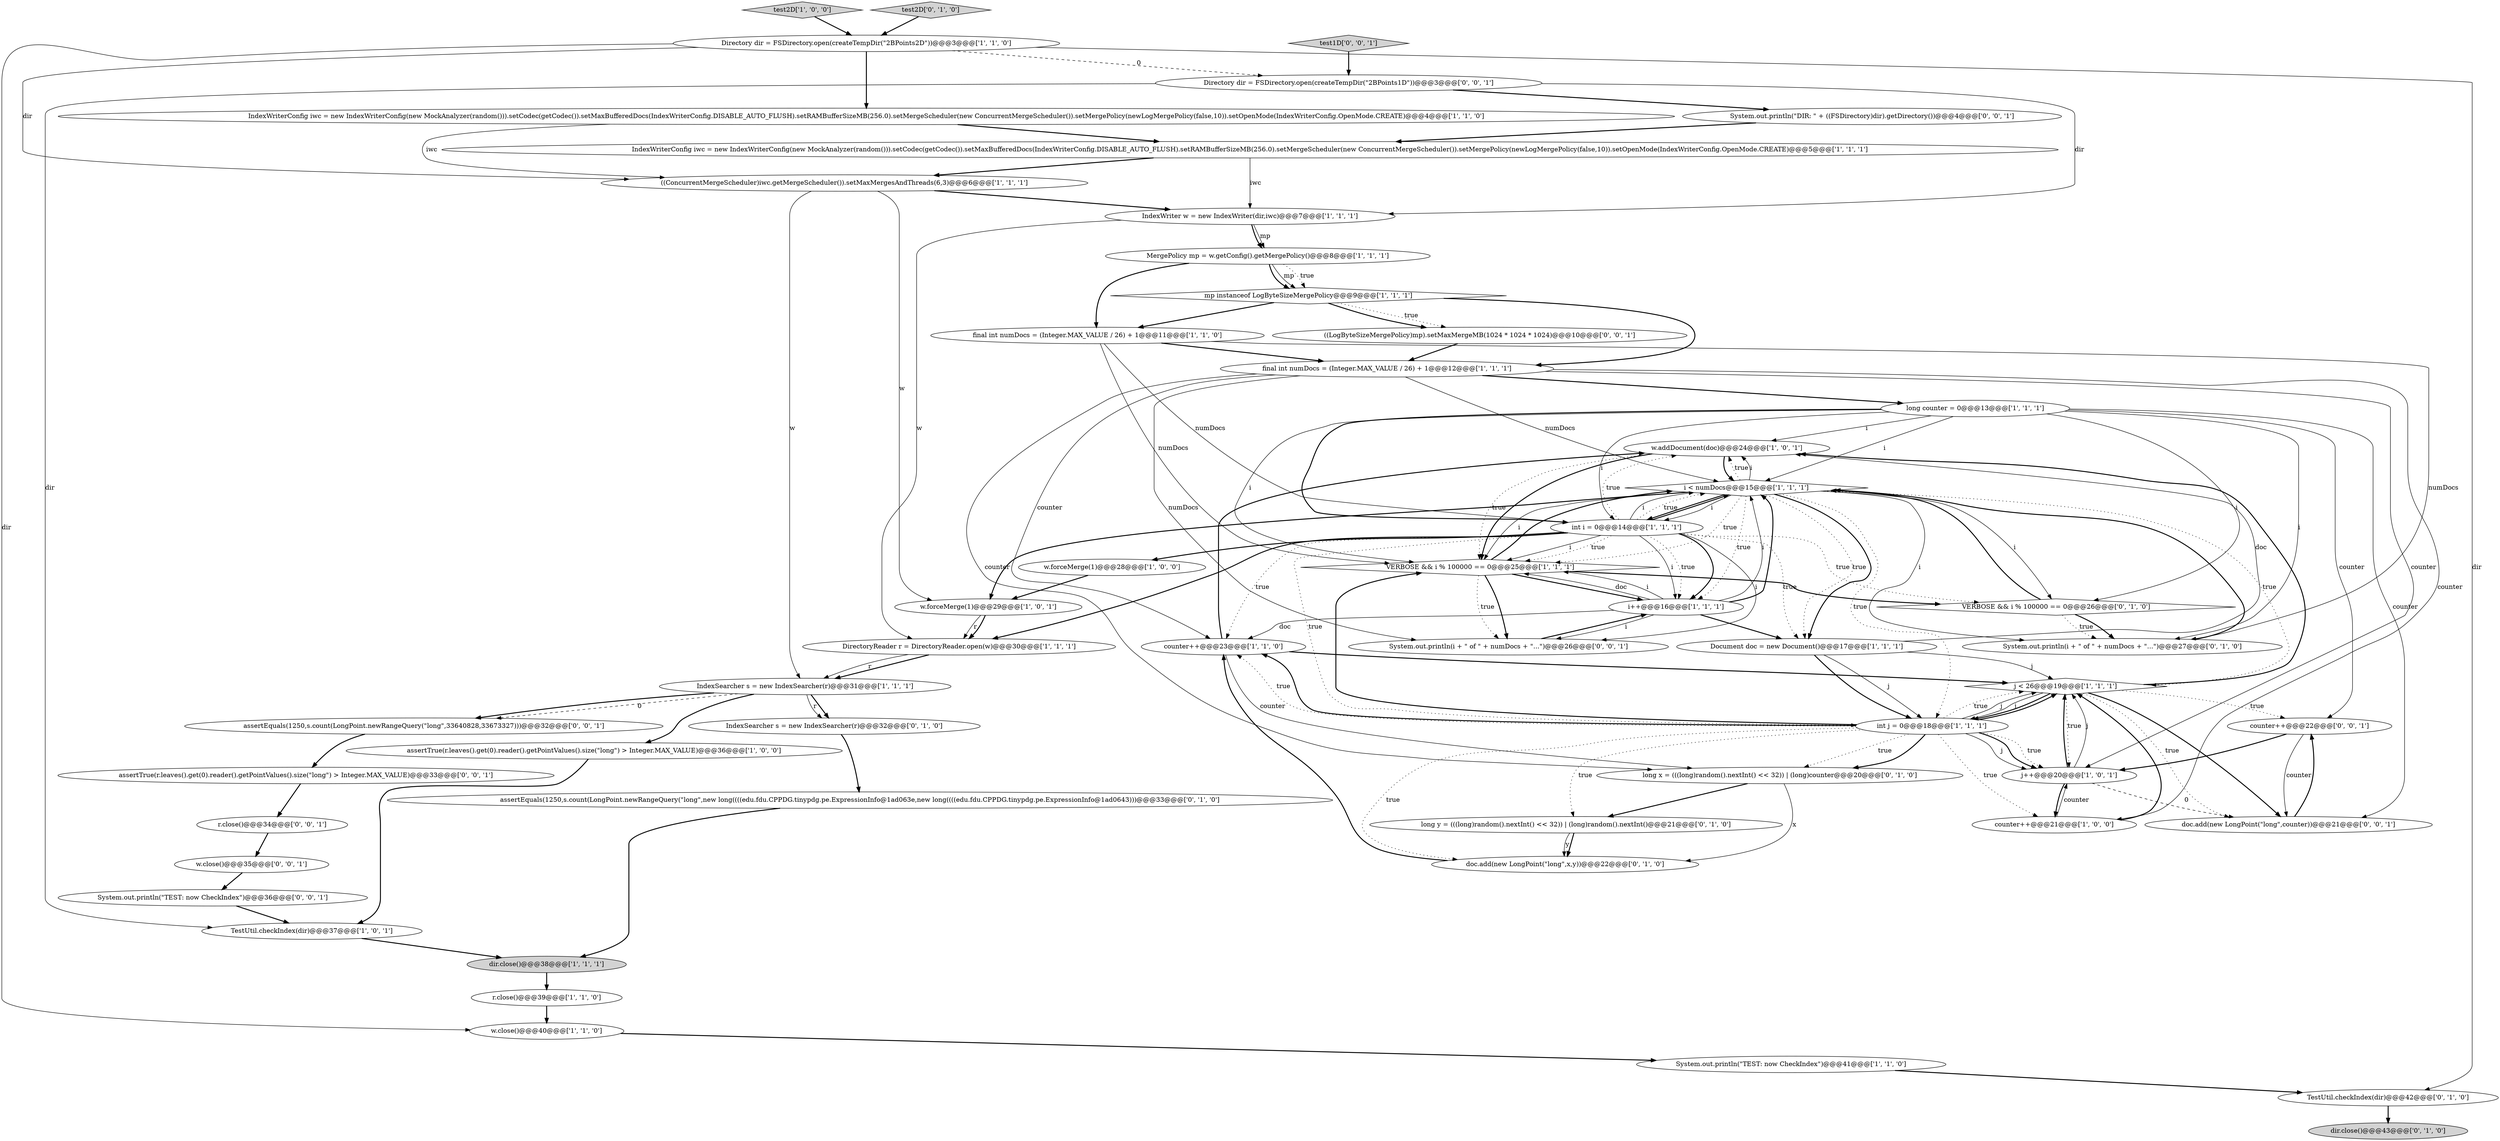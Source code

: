 digraph {
19 [style = filled, label = "w.addDocument(doc)@@@24@@@['1', '0', '1']", fillcolor = white, shape = ellipse image = "AAA0AAABBB1BBB"];
7 [style = filled, label = "r.close()@@@39@@@['1', '1', '0']", fillcolor = white, shape = ellipse image = "AAA0AAABBB1BBB"];
27 [style = filled, label = "j++@@@20@@@['1', '0', '1']", fillcolor = white, shape = ellipse image = "AAA0AAABBB1BBB"];
22 [style = filled, label = "w.close()@@@40@@@['1', '1', '0']", fillcolor = white, shape = ellipse image = "AAA0AAABBB1BBB"];
39 [style = filled, label = "System.out.println(i + \" of \" + numDocs + \"...\")@@@27@@@['0', '1', '0']", fillcolor = white, shape = ellipse image = "AAA0AAABBB2BBB"];
6 [style = filled, label = "IndexSearcher s = new IndexSearcher(r)@@@31@@@['1', '1', '1']", fillcolor = white, shape = ellipse image = "AAA0AAABBB1BBB"];
18 [style = filled, label = "test2D['1', '0', '0']", fillcolor = lightgray, shape = diamond image = "AAA0AAABBB1BBB"];
13 [style = filled, label = "counter++@@@23@@@['1', '1', '0']", fillcolor = white, shape = ellipse image = "AAA0AAABBB1BBB"];
33 [style = filled, label = "long y = (((long)random().nextInt() << 32)) | (long)random().nextInt()@@@21@@@['0', '1', '0']", fillcolor = white, shape = ellipse image = "AAA1AAABBB2BBB"];
34 [style = filled, label = "test2D['0', '1', '0']", fillcolor = lightgray, shape = diamond image = "AAA0AAABBB2BBB"];
48 [style = filled, label = "assertEquals(1250,s.count(LongPoint.newRangeQuery(\"long\",33640828,33673327)))@@@32@@@['0', '0', '1']", fillcolor = white, shape = ellipse image = "AAA0AAABBB3BBB"];
42 [style = filled, label = "w.close()@@@35@@@['0', '0', '1']", fillcolor = white, shape = ellipse image = "AAA0AAABBB3BBB"];
21 [style = filled, label = "i++@@@16@@@['1', '1', '1']", fillcolor = white, shape = ellipse image = "AAA0AAABBB1BBB"];
5 [style = filled, label = "TestUtil.checkIndex(dir)@@@37@@@['1', '0', '1']", fillcolor = white, shape = ellipse image = "AAA0AAABBB1BBB"];
28 [style = filled, label = "((ConcurrentMergeScheduler)iwc.getMergeScheduler()).setMaxMergesAndThreads(6,3)@@@6@@@['1', '1', '1']", fillcolor = white, shape = ellipse image = "AAA0AAABBB1BBB"];
20 [style = filled, label = "int j = 0@@@18@@@['1', '1', '1']", fillcolor = white, shape = ellipse image = "AAA0AAABBB1BBB"];
1 [style = filled, label = "assertTrue(r.leaves().get(0).reader().getPointValues().size(\"long\") > Integer.MAX_VALUE)@@@36@@@['1', '0', '0']", fillcolor = white, shape = ellipse image = "AAA0AAABBB1BBB"];
30 [style = filled, label = "w.forceMerge(1)@@@29@@@['1', '0', '1']", fillcolor = white, shape = ellipse image = "AAA0AAABBB1BBB"];
38 [style = filled, label = "IndexSearcher s = new IndexSearcher(r)@@@32@@@['0', '1', '0']", fillcolor = white, shape = ellipse image = "AAA0AAABBB2BBB"];
40 [style = filled, label = "dir.close()@@@43@@@['0', '1', '0']", fillcolor = lightgray, shape = ellipse image = "AAA0AAABBB2BBB"];
26 [style = filled, label = "long counter = 0@@@13@@@['1', '1', '1']", fillcolor = white, shape = ellipse image = "AAA0AAABBB1BBB"];
49 [style = filled, label = "test1D['0', '0', '1']", fillcolor = lightgray, shape = diamond image = "AAA0AAABBB3BBB"];
53 [style = filled, label = "System.out.println(\"TEST: now CheckIndex\")@@@36@@@['0', '0', '1']", fillcolor = white, shape = ellipse image = "AAA0AAABBB3BBB"];
29 [style = filled, label = "MergePolicy mp = w.getConfig().getMergePolicy()@@@8@@@['1', '1', '1']", fillcolor = white, shape = ellipse image = "AAA0AAABBB1BBB"];
3 [style = filled, label = "i < numDocs@@@15@@@['1', '1', '1']", fillcolor = white, shape = diamond image = "AAA0AAABBB1BBB"];
0 [style = filled, label = "IndexWriter w = new IndexWriter(dir,iwc)@@@7@@@['1', '1', '1']", fillcolor = white, shape = ellipse image = "AAA0AAABBB1BBB"];
43 [style = filled, label = "System.out.println(\"DIR: \" + ((FSDirectory)dir).getDirectory())@@@4@@@['0', '0', '1']", fillcolor = white, shape = ellipse image = "AAA0AAABBB3BBB"];
47 [style = filled, label = "r.close()@@@34@@@['0', '0', '1']", fillcolor = white, shape = ellipse image = "AAA0AAABBB3BBB"];
24 [style = filled, label = "int i = 0@@@14@@@['1', '1', '1']", fillcolor = white, shape = ellipse image = "AAA0AAABBB1BBB"];
10 [style = filled, label = "final int numDocs = (Integer.MAX_VALUE / 26) + 1@@@12@@@['1', '1', '1']", fillcolor = white, shape = ellipse image = "AAA0AAABBB1BBB"];
9 [style = filled, label = "j < 26@@@19@@@['1', '1', '1']", fillcolor = white, shape = diamond image = "AAA0AAABBB1BBB"];
14 [style = filled, label = "dir.close()@@@38@@@['1', '1', '1']", fillcolor = lightgray, shape = ellipse image = "AAA0AAABBB1BBB"];
4 [style = filled, label = "Directory dir = FSDirectory.open(createTempDir(\"2BPoints2D\"))@@@3@@@['1', '1', '0']", fillcolor = white, shape = ellipse image = "AAA0AAABBB1BBB"];
45 [style = filled, label = "doc.add(new LongPoint(\"long\",counter))@@@21@@@['0', '0', '1']", fillcolor = white, shape = ellipse image = "AAA0AAABBB3BBB"];
36 [style = filled, label = "TestUtil.checkIndex(dir)@@@42@@@['0', '1', '0']", fillcolor = white, shape = ellipse image = "AAA0AAABBB2BBB"];
51 [style = filled, label = "Directory dir = FSDirectory.open(createTempDir(\"2BPoints1D\"))@@@3@@@['0', '0', '1']", fillcolor = white, shape = ellipse image = "AAA0AAABBB3BBB"];
8 [style = filled, label = "w.forceMerge(1)@@@28@@@['1', '0', '0']", fillcolor = white, shape = ellipse image = "AAA0AAABBB1BBB"];
11 [style = filled, label = "DirectoryReader r = DirectoryReader.open(w)@@@30@@@['1', '1', '1']", fillcolor = white, shape = ellipse image = "AAA0AAABBB1BBB"];
15 [style = filled, label = "mp instanceof LogByteSizeMergePolicy@@@9@@@['1', '1', '1']", fillcolor = white, shape = diamond image = "AAA0AAABBB1BBB"];
2 [style = filled, label = "IndexWriterConfig iwc = new IndexWriterConfig(new MockAnalyzer(random())).setCodec(getCodec()).setMaxBufferedDocs(IndexWriterConfig.DISABLE_AUTO_FLUSH).setRAMBufferSizeMB(256.0).setMergeScheduler(new ConcurrentMergeScheduler()).setMergePolicy(newLogMergePolicy(false,10)).setOpenMode(IndexWriterConfig.OpenMode.CREATE)@@@5@@@['1', '1', '1']", fillcolor = white, shape = ellipse image = "AAA0AAABBB1BBB"];
52 [style = filled, label = "counter++@@@22@@@['0', '0', '1']", fillcolor = white, shape = ellipse image = "AAA0AAABBB3BBB"];
44 [style = filled, label = "((LogByteSizeMergePolicy)mp).setMaxMergeMB(1024 * 1024 * 1024)@@@10@@@['0', '0', '1']", fillcolor = white, shape = ellipse image = "AAA0AAABBB3BBB"];
37 [style = filled, label = "doc.add(new LongPoint(\"long\",x,y))@@@22@@@['0', '1', '0']", fillcolor = white, shape = ellipse image = "AAA1AAABBB2BBB"];
16 [style = filled, label = "Document doc = new Document()@@@17@@@['1', '1', '1']", fillcolor = white, shape = ellipse image = "AAA0AAABBB1BBB"];
35 [style = filled, label = "VERBOSE && i % 100000 == 0@@@26@@@['0', '1', '0']", fillcolor = white, shape = diamond image = "AAA0AAABBB2BBB"];
17 [style = filled, label = "System.out.println(\"TEST: now CheckIndex\")@@@41@@@['1', '1', '0']", fillcolor = white, shape = ellipse image = "AAA0AAABBB1BBB"];
50 [style = filled, label = "assertTrue(r.leaves().get(0).reader().getPointValues().size(\"long\") > Integer.MAX_VALUE)@@@33@@@['0', '0', '1']", fillcolor = white, shape = ellipse image = "AAA0AAABBB3BBB"];
46 [style = filled, label = "System.out.println(i + \" of \" + numDocs + \"...\")@@@26@@@['0', '0', '1']", fillcolor = white, shape = ellipse image = "AAA0AAABBB3BBB"];
32 [style = filled, label = "long x = (((long)random().nextInt() << 32)) | (long)counter@@@20@@@['0', '1', '0']", fillcolor = white, shape = ellipse image = "AAA0AAABBB2BBB"];
25 [style = filled, label = "VERBOSE && i % 100000 == 0@@@25@@@['1', '1', '1']", fillcolor = white, shape = diamond image = "AAA0AAABBB1BBB"];
23 [style = filled, label = "counter++@@@21@@@['1', '0', '0']", fillcolor = white, shape = ellipse image = "AAA0AAABBB1BBB"];
12 [style = filled, label = "IndexWriterConfig iwc = new IndexWriterConfig(new MockAnalyzer(random())).setCodec(getCodec()).setMaxBufferedDocs(IndexWriterConfig.DISABLE_AUTO_FLUSH).setRAMBufferSizeMB(256.0).setMergeScheduler(new ConcurrentMergeScheduler()).setMergePolicy(newLogMergePolicy(false,10)).setOpenMode(IndexWriterConfig.OpenMode.CREATE)@@@4@@@['1', '1', '0']", fillcolor = white, shape = ellipse image = "AAA0AAABBB1BBB"];
41 [style = filled, label = "assertEquals(1250,s.count(LongPoint.newRangeQuery(\"long\",new long((((edu.fdu.CPPDG.tinypdg.pe.ExpressionInfo@1ad063e,new long((((edu.fdu.CPPDG.tinypdg.pe.ExpressionInfo@1ad0643)))@@@33@@@['0', '1', '0']", fillcolor = white, shape = ellipse image = "AAA0AAABBB2BBB"];
31 [style = filled, label = "final int numDocs = (Integer.MAX_VALUE / 26) + 1@@@11@@@['1', '1', '0']", fillcolor = white, shape = ellipse image = "AAA0AAABBB1BBB"];
24->21 [style = bold, label=""];
19->3 [style = bold, label=""];
5->14 [style = bold, label=""];
20->27 [style = bold, label=""];
3->24 [style = bold, label=""];
23->9 [style = bold, label=""];
26->3 [style = solid, label="i"];
25->3 [style = bold, label=""];
21->3 [style = bold, label=""];
24->46 [style = solid, label="i"];
20->32 [style = dotted, label="true"];
20->27 [style = dotted, label="true"];
10->3 [style = solid, label="numDocs"];
4->51 [style = dashed, label="0"];
52->45 [style = solid, label="counter"];
29->15 [style = solid, label="mp"];
53->5 [style = bold, label=""];
38->41 [style = bold, label=""];
20->27 [style = solid, label="j"];
7->22 [style = bold, label=""];
51->43 [style = bold, label=""];
20->25 [style = bold, label=""];
34->4 [style = bold, label=""];
27->45 [style = dashed, label="0"];
25->35 [style = bold, label=""];
24->3 [style = solid, label="i"];
25->46 [style = bold, label=""];
16->19 [style = solid, label="doc"];
13->9 [style = bold, label=""];
27->9 [style = solid, label="j"];
3->16 [style = dotted, label="true"];
31->25 [style = solid, label="numDocs"];
15->44 [style = dotted, label="true"];
35->39 [style = dotted, label="true"];
28->0 [style = bold, label=""];
1->5 [style = bold, label=""];
6->48 [style = bold, label=""];
4->22 [style = solid, label="dir"];
26->24 [style = bold, label=""];
35->3 [style = bold, label=""];
14->7 [style = bold, label=""];
10->46 [style = solid, label="numDocs"];
33->37 [style = solid, label="y"];
20->37 [style = dotted, label="true"];
26->35 [style = solid, label="i"];
9->27 [style = dotted, label="true"];
24->20 [style = dotted, label="true"];
48->50 [style = bold, label=""];
9->20 [style = bold, label=""];
0->29 [style = bold, label=""];
3->20 [style = dotted, label="true"];
20->32 [style = bold, label=""];
6->38 [style = bold, label=""];
3->39 [style = solid, label="i"];
21->3 [style = solid, label="i"];
10->32 [style = solid, label="counter"];
15->31 [style = bold, label=""];
24->11 [style = bold, label=""];
3->30 [style = bold, label=""];
46->21 [style = bold, label=""];
24->35 [style = dotted, label="true"];
11->6 [style = bold, label=""];
22->17 [style = bold, label=""];
2->28 [style = bold, label=""];
33->37 [style = bold, label=""];
31->24 [style = solid, label="numDocs"];
37->13 [style = bold, label=""];
25->21 [style = bold, label=""];
9->45 [style = dotted, label="true"];
44->10 [style = bold, label=""];
23->27 [style = solid, label="counter"];
3->35 [style = solid, label="i"];
26->45 [style = solid, label="counter"];
26->52 [style = solid, label="counter"];
24->16 [style = dotted, label="true"];
16->20 [style = solid, label="j"];
31->39 [style = solid, label="numDocs"];
4->12 [style = bold, label=""];
10->13 [style = solid, label="counter"];
45->52 [style = bold, label=""];
3->25 [style = dotted, label="true"];
0->11 [style = solid, label="w"];
6->38 [style = solid, label="r"];
51->5 [style = solid, label="dir"];
32->33 [style = bold, label=""];
8->30 [style = bold, label=""];
24->25 [style = dotted, label="true"];
36->40 [style = bold, label=""];
3->9 [style = dotted, label="true"];
41->14 [style = bold, label=""];
10->26 [style = bold, label=""];
21->25 [style = solid, label="doc"];
24->13 [style = dotted, label="true"];
9->19 [style = bold, label=""];
13->19 [style = bold, label=""];
2->0 [style = solid, label="iwc"];
3->24 [style = solid, label="i"];
10->23 [style = solid, label="counter"];
3->19 [style = dotted, label="true"];
12->2 [style = bold, label=""];
21->16 [style = bold, label=""];
21->46 [style = solid, label="i"];
27->9 [style = bold, label=""];
42->53 [style = bold, label=""];
4->36 [style = solid, label="dir"];
32->37 [style = solid, label="x"];
10->27 [style = solid, label="counter"];
3->19 [style = solid, label="i"];
24->3 [style = dotted, label="true"];
20->23 [style = dotted, label="true"];
13->32 [style = solid, label="counter"];
15->44 [style = bold, label=""];
21->13 [style = solid, label="doc"];
19->25 [style = bold, label=""];
24->19 [style = dotted, label="true"];
26->39 [style = solid, label="i"];
20->13 [style = bold, label=""];
17->36 [style = bold, label=""];
3->25 [style = solid, label="i"];
51->0 [style = solid, label="dir"];
20->33 [style = dotted, label="true"];
29->31 [style = bold, label=""];
24->3 [style = bold, label=""];
20->13 [style = dotted, label="true"];
19->25 [style = dotted, label="true"];
21->25 [style = solid, label="i"];
0->29 [style = solid, label="mp"];
20->9 [style = bold, label=""];
3->16 [style = bold, label=""];
24->8 [style = bold, label=""];
4->28 [style = solid, label="dir"];
6->1 [style = bold, label=""];
15->10 [style = bold, label=""];
26->25 [style = solid, label="i"];
24->25 [style = solid, label="i"];
47->42 [style = bold, label=""];
16->9 [style = solid, label="j"];
43->2 [style = bold, label=""];
24->21 [style = solid, label="i"];
6->48 [style = dashed, label="0"];
29->15 [style = dotted, label="true"];
30->11 [style = solid, label="r"];
31->10 [style = bold, label=""];
28->6 [style = solid, label="w"];
12->28 [style = solid, label="iwc"];
49->51 [style = bold, label=""];
9->20 [style = solid, label="j"];
52->27 [style = bold, label=""];
50->47 [style = bold, label=""];
26->19 [style = solid, label="i"];
3->21 [style = dotted, label="true"];
27->23 [style = bold, label=""];
30->11 [style = bold, label=""];
24->21 [style = dotted, label="true"];
35->39 [style = bold, label=""];
26->24 [style = solid, label="i"];
11->6 [style = solid, label="r"];
25->46 [style = dotted, label="true"];
9->45 [style = bold, label=""];
9->52 [style = dotted, label="true"];
29->15 [style = bold, label=""];
16->20 [style = bold, label=""];
39->3 [style = bold, label=""];
20->9 [style = dotted, label="true"];
28->30 [style = solid, label="w"];
18->4 [style = bold, label=""];
20->9 [style = solid, label="j"];
}
